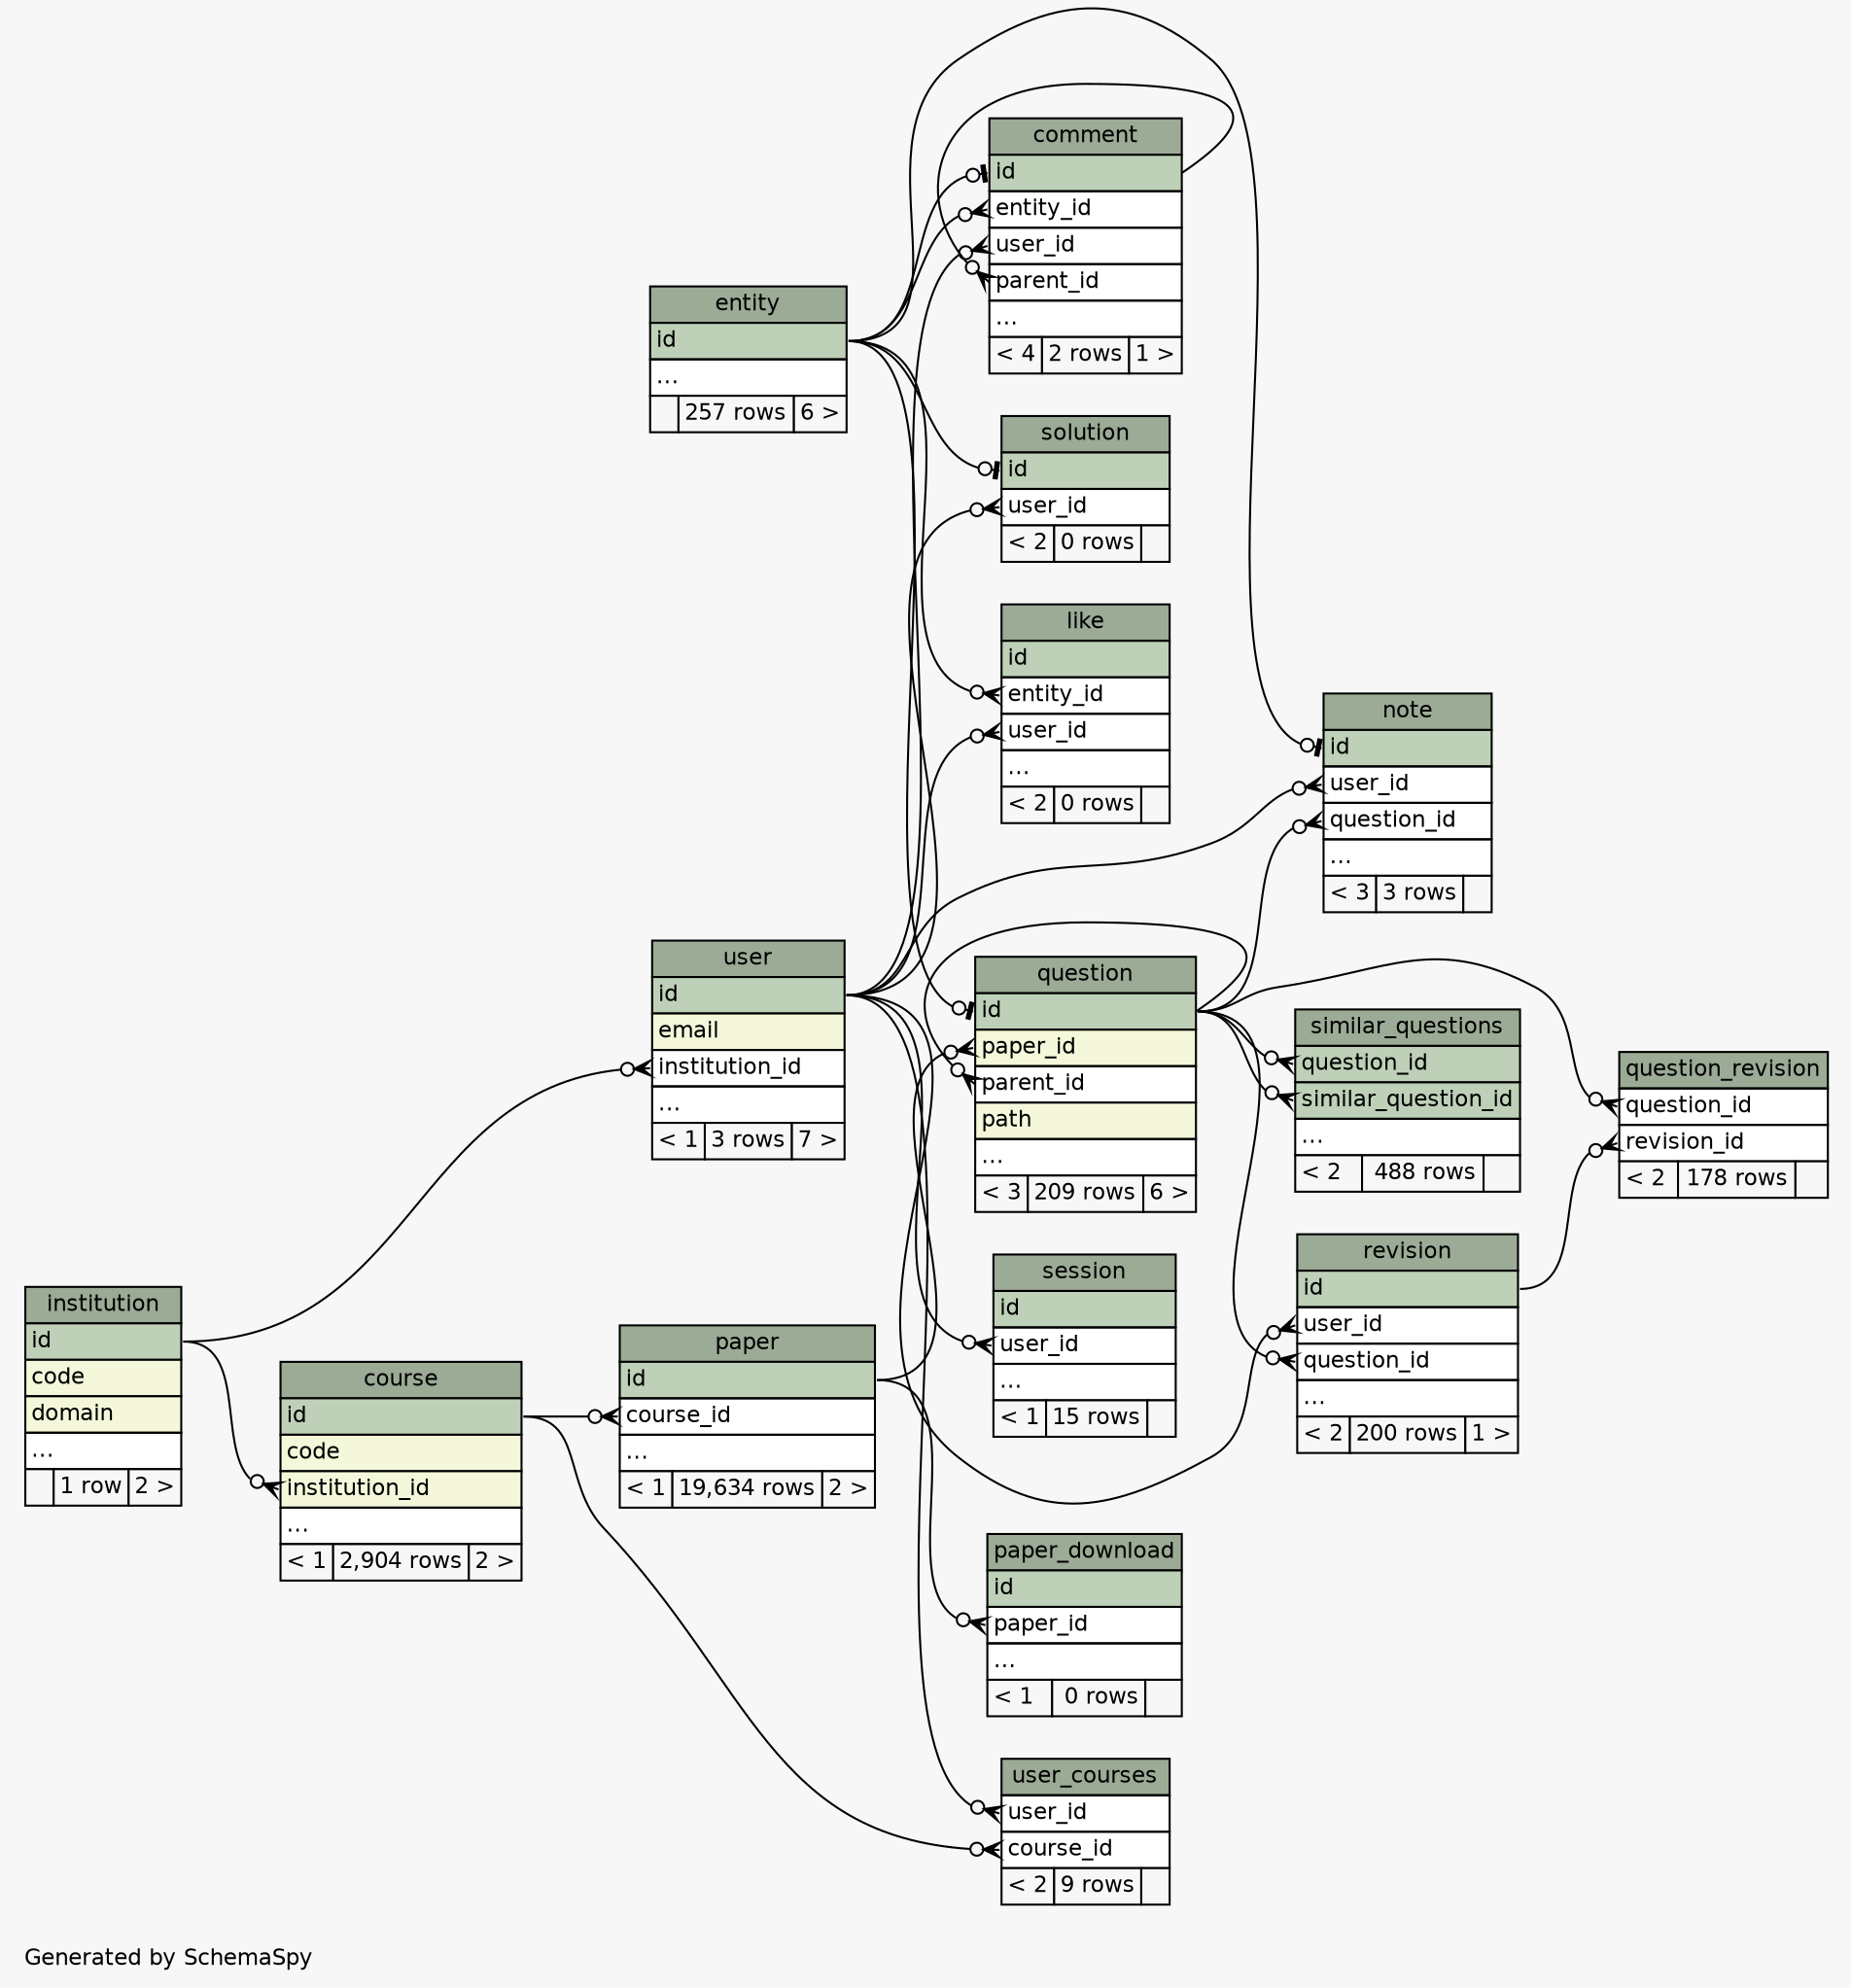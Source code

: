 // dot 2.38.0 on Mac OS X 10.11.3
// SchemaSpy rev 590
digraph "compactRelationshipsDiagram" {
  graph [
    rankdir="RL"
    bgcolor="#f7f7f7"
    label="\nGenerated by SchemaSpy"
    labeljust="l"
    nodesep="0.18"
    ranksep="0.46"
    fontname="Helvetica"
    fontsize="11"
  ];
  node [
    fontname="Helvetica"
    fontsize="11"
    shape="plaintext"
  ];
  edge [
    arrowsize="0.8"
  ];
  "comment" [
    label=<
    <TABLE BORDER="0" CELLBORDER="1" CELLSPACING="0" BGCOLOR="#ffffff">
      <TR><TD COLSPAN="3" BGCOLOR="#9bab96" ALIGN="CENTER">comment</TD></TR>
      <TR><TD PORT="id" COLSPAN="3" BGCOLOR="#bed1b8" ALIGN="LEFT">id</TD></TR>
      <TR><TD PORT="entity_id" COLSPAN="3" ALIGN="LEFT">entity_id</TD></TR>
      <TR><TD PORT="user_id" COLSPAN="3" ALIGN="LEFT">user_id</TD></TR>
      <TR><TD PORT="parent_id" COLSPAN="3" ALIGN="LEFT">parent_id</TD></TR>
      <TR><TD PORT="elipses" COLSPAN="3" ALIGN="LEFT">...</TD></TR>
      <TR><TD ALIGN="LEFT" BGCOLOR="#f7f7f7">&lt; 4</TD><TD ALIGN="RIGHT" BGCOLOR="#f7f7f7">2 rows</TD><TD ALIGN="RIGHT" BGCOLOR="#f7f7f7">1 &gt;</TD></TR>
    </TABLE>>
    URL="tables/comment.html"
    tooltip="comment"
  ];
  "course" [
    label=<
    <TABLE BORDER="0" CELLBORDER="1" CELLSPACING="0" BGCOLOR="#ffffff">
      <TR><TD COLSPAN="3" BGCOLOR="#9bab96" ALIGN="CENTER">course</TD></TR>
      <TR><TD PORT="id" COLSPAN="3" BGCOLOR="#bed1b8" ALIGN="LEFT">id</TD></TR>
      <TR><TD PORT="code" COLSPAN="3" BGCOLOR="#f4f7da" ALIGN="LEFT">code</TD></TR>
      <TR><TD PORT="institution_id" COLSPAN="3" BGCOLOR="#f4f7da" ALIGN="LEFT">institution_id</TD></TR>
      <TR><TD PORT="elipses" COLSPAN="3" ALIGN="LEFT">...</TD></TR>
      <TR><TD ALIGN="LEFT" BGCOLOR="#f7f7f7">&lt; 1</TD><TD ALIGN="RIGHT" BGCOLOR="#f7f7f7">2,904 rows</TD><TD ALIGN="RIGHT" BGCOLOR="#f7f7f7">2 &gt;</TD></TR>
    </TABLE>>
    URL="tables/course.html"
    tooltip="course"
  ];
  "entity" [
    label=<
    <TABLE BORDER="0" CELLBORDER="1" CELLSPACING="0" BGCOLOR="#ffffff">
      <TR><TD COLSPAN="3" BGCOLOR="#9bab96" ALIGN="CENTER">entity</TD></TR>
      <TR><TD PORT="id" COLSPAN="3" BGCOLOR="#bed1b8" ALIGN="LEFT">id</TD></TR>
      <TR><TD PORT="elipses" COLSPAN="3" ALIGN="LEFT">...</TD></TR>
      <TR><TD ALIGN="LEFT" BGCOLOR="#f7f7f7">  </TD><TD ALIGN="RIGHT" BGCOLOR="#f7f7f7">257 rows</TD><TD ALIGN="RIGHT" BGCOLOR="#f7f7f7">6 &gt;</TD></TR>
    </TABLE>>
    URL="tables/entity.html"
    tooltip="entity"
  ];
  "institution" [
    label=<
    <TABLE BORDER="0" CELLBORDER="1" CELLSPACING="0" BGCOLOR="#ffffff">
      <TR><TD COLSPAN="3" BGCOLOR="#9bab96" ALIGN="CENTER">institution</TD></TR>
      <TR><TD PORT="id" COLSPAN="3" BGCOLOR="#bed1b8" ALIGN="LEFT">id</TD></TR>
      <TR><TD PORT="code" COLSPAN="3" BGCOLOR="#f4f7da" ALIGN="LEFT">code</TD></TR>
      <TR><TD PORT="domain" COLSPAN="3" BGCOLOR="#f4f7da" ALIGN="LEFT">domain</TD></TR>
      <TR><TD PORT="elipses" COLSPAN="3" ALIGN="LEFT">...</TD></TR>
      <TR><TD ALIGN="LEFT" BGCOLOR="#f7f7f7">  </TD><TD ALIGN="RIGHT" BGCOLOR="#f7f7f7">1 row</TD><TD ALIGN="RIGHT" BGCOLOR="#f7f7f7">2 &gt;</TD></TR>
    </TABLE>>
    URL="tables/institution.html"
    tooltip="institution"
  ];
  "like" [
    label=<
    <TABLE BORDER="0" CELLBORDER="1" CELLSPACING="0" BGCOLOR="#ffffff">
      <TR><TD COLSPAN="3" BGCOLOR="#9bab96" ALIGN="CENTER">like</TD></TR>
      <TR><TD PORT="id" COLSPAN="3" BGCOLOR="#bed1b8" ALIGN="LEFT">id</TD></TR>
      <TR><TD PORT="entity_id" COLSPAN="3" ALIGN="LEFT">entity_id</TD></TR>
      <TR><TD PORT="user_id" COLSPAN="3" ALIGN="LEFT">user_id</TD></TR>
      <TR><TD PORT="elipses" COLSPAN="3" ALIGN="LEFT">...</TD></TR>
      <TR><TD ALIGN="LEFT" BGCOLOR="#f7f7f7">&lt; 2</TD><TD ALIGN="RIGHT" BGCOLOR="#f7f7f7">0 rows</TD><TD ALIGN="RIGHT" BGCOLOR="#f7f7f7">  </TD></TR>
    </TABLE>>
    URL="tables/like.html"
    tooltip="like"
  ];
  "note" [
    label=<
    <TABLE BORDER="0" CELLBORDER="1" CELLSPACING="0" BGCOLOR="#ffffff">
      <TR><TD COLSPAN="3" BGCOLOR="#9bab96" ALIGN="CENTER">note</TD></TR>
      <TR><TD PORT="id" COLSPAN="3" BGCOLOR="#bed1b8" ALIGN="LEFT">id</TD></TR>
      <TR><TD PORT="user_id" COLSPAN="3" ALIGN="LEFT">user_id</TD></TR>
      <TR><TD PORT="question_id" COLSPAN="3" ALIGN="LEFT">question_id</TD></TR>
      <TR><TD PORT="elipses" COLSPAN="3" ALIGN="LEFT">...</TD></TR>
      <TR><TD ALIGN="LEFT" BGCOLOR="#f7f7f7">&lt; 3</TD><TD ALIGN="RIGHT" BGCOLOR="#f7f7f7">3 rows</TD><TD ALIGN="RIGHT" BGCOLOR="#f7f7f7">  </TD></TR>
    </TABLE>>
    URL="tables/note.html"
    tooltip="note"
  ];
  "paper" [
    label=<
    <TABLE BORDER="0" CELLBORDER="1" CELLSPACING="0" BGCOLOR="#ffffff">
      <TR><TD COLSPAN="3" BGCOLOR="#9bab96" ALIGN="CENTER">paper</TD></TR>
      <TR><TD PORT="id" COLSPAN="3" BGCOLOR="#bed1b8" ALIGN="LEFT">id</TD></TR>
      <TR><TD PORT="course_id" COLSPAN="3" ALIGN="LEFT">course_id</TD></TR>
      <TR><TD PORT="elipses" COLSPAN="3" ALIGN="LEFT">...</TD></TR>
      <TR><TD ALIGN="LEFT" BGCOLOR="#f7f7f7">&lt; 1</TD><TD ALIGN="RIGHT" BGCOLOR="#f7f7f7">19,634 rows</TD><TD ALIGN="RIGHT" BGCOLOR="#f7f7f7">2 &gt;</TD></TR>
    </TABLE>>
    URL="tables/paper.html"
    tooltip="paper"
  ];
  "paper_download" [
    label=<
    <TABLE BORDER="0" CELLBORDER="1" CELLSPACING="0" BGCOLOR="#ffffff">
      <TR><TD COLSPAN="3" BGCOLOR="#9bab96" ALIGN="CENTER">paper_download</TD></TR>
      <TR><TD PORT="id" COLSPAN="3" BGCOLOR="#bed1b8" ALIGN="LEFT">id</TD></TR>
      <TR><TD PORT="paper_id" COLSPAN="3" ALIGN="LEFT">paper_id</TD></TR>
      <TR><TD PORT="elipses" COLSPAN="3" ALIGN="LEFT">...</TD></TR>
      <TR><TD ALIGN="LEFT" BGCOLOR="#f7f7f7">&lt; 1</TD><TD ALIGN="RIGHT" BGCOLOR="#f7f7f7">0 rows</TD><TD ALIGN="RIGHT" BGCOLOR="#f7f7f7">  </TD></TR>
    </TABLE>>
    URL="tables/paper_download.html"
    tooltip="paper_download"
  ];
  "question" [
    label=<
    <TABLE BORDER="0" CELLBORDER="1" CELLSPACING="0" BGCOLOR="#ffffff">
      <TR><TD COLSPAN="3" BGCOLOR="#9bab96" ALIGN="CENTER">question</TD></TR>
      <TR><TD PORT="id" COLSPAN="3" BGCOLOR="#bed1b8" ALIGN="LEFT">id</TD></TR>
      <TR><TD PORT="paper_id" COLSPAN="3" BGCOLOR="#f4f7da" ALIGN="LEFT">paper_id</TD></TR>
      <TR><TD PORT="parent_id" COLSPAN="3" ALIGN="LEFT">parent_id</TD></TR>
      <TR><TD PORT="path" COLSPAN="3" BGCOLOR="#f4f7da" ALIGN="LEFT">path</TD></TR>
      <TR><TD PORT="elipses" COLSPAN="3" ALIGN="LEFT">...</TD></TR>
      <TR><TD ALIGN="LEFT" BGCOLOR="#f7f7f7">&lt; 3</TD><TD ALIGN="RIGHT" BGCOLOR="#f7f7f7">209 rows</TD><TD ALIGN="RIGHT" BGCOLOR="#f7f7f7">6 &gt;</TD></TR>
    </TABLE>>
    URL="tables/question.html"
    tooltip="question"
  ];
  "question_revision" [
    label=<
    <TABLE BORDER="0" CELLBORDER="1" CELLSPACING="0" BGCOLOR="#ffffff">
      <TR><TD COLSPAN="3" BGCOLOR="#9bab96" ALIGN="CENTER">question_revision</TD></TR>
      <TR><TD PORT="question_id" COLSPAN="3" ALIGN="LEFT">question_id</TD></TR>
      <TR><TD PORT="revision_id" COLSPAN="3" ALIGN="LEFT">revision_id</TD></TR>
      <TR><TD ALIGN="LEFT" BGCOLOR="#f7f7f7">&lt; 2</TD><TD ALIGN="RIGHT" BGCOLOR="#f7f7f7">178 rows</TD><TD ALIGN="RIGHT" BGCOLOR="#f7f7f7">  </TD></TR>
    </TABLE>>
    URL="tables/question_revision.html"
    tooltip="question_revision"
  ];
  "revision" [
    label=<
    <TABLE BORDER="0" CELLBORDER="1" CELLSPACING="0" BGCOLOR="#ffffff">
      <TR><TD COLSPAN="3" BGCOLOR="#9bab96" ALIGN="CENTER">revision</TD></TR>
      <TR><TD PORT="id" COLSPAN="3" BGCOLOR="#bed1b8" ALIGN="LEFT">id</TD></TR>
      <TR><TD PORT="user_id" COLSPAN="3" ALIGN="LEFT">user_id</TD></TR>
      <TR><TD PORT="question_id" COLSPAN="3" ALIGN="LEFT">question_id</TD></TR>
      <TR><TD PORT="elipses" COLSPAN="3" ALIGN="LEFT">...</TD></TR>
      <TR><TD ALIGN="LEFT" BGCOLOR="#f7f7f7">&lt; 2</TD><TD ALIGN="RIGHT" BGCOLOR="#f7f7f7">200 rows</TD><TD ALIGN="RIGHT" BGCOLOR="#f7f7f7">1 &gt;</TD></TR>
    </TABLE>>
    URL="tables/revision.html"
    tooltip="revision"
  ];
  "session" [
    label=<
    <TABLE BORDER="0" CELLBORDER="1" CELLSPACING="0" BGCOLOR="#ffffff">
      <TR><TD COLSPAN="3" BGCOLOR="#9bab96" ALIGN="CENTER">session</TD></TR>
      <TR><TD PORT="id" COLSPAN="3" BGCOLOR="#bed1b8" ALIGN="LEFT">id</TD></TR>
      <TR><TD PORT="user_id" COLSPAN="3" ALIGN="LEFT">user_id</TD></TR>
      <TR><TD PORT="elipses" COLSPAN="3" ALIGN="LEFT">...</TD></TR>
      <TR><TD ALIGN="LEFT" BGCOLOR="#f7f7f7">&lt; 1</TD><TD ALIGN="RIGHT" BGCOLOR="#f7f7f7">15 rows</TD><TD ALIGN="RIGHT" BGCOLOR="#f7f7f7">  </TD></TR>
    </TABLE>>
    URL="tables/session.html"
    tooltip="session"
  ];
  "similar_questions" [
    label=<
    <TABLE BORDER="0" CELLBORDER="1" CELLSPACING="0" BGCOLOR="#ffffff">
      <TR><TD COLSPAN="3" BGCOLOR="#9bab96" ALIGN="CENTER">similar_questions</TD></TR>
      <TR><TD PORT="question_id" COLSPAN="3" BGCOLOR="#bed1b8" ALIGN="LEFT">question_id</TD></TR>
      <TR><TD PORT="similar_question_id" COLSPAN="3" BGCOLOR="#bed1b8" ALIGN="LEFT">similar_question_id</TD></TR>
      <TR><TD PORT="elipses" COLSPAN="3" ALIGN="LEFT">...</TD></TR>
      <TR><TD ALIGN="LEFT" BGCOLOR="#f7f7f7">&lt; 2</TD><TD ALIGN="RIGHT" BGCOLOR="#f7f7f7">488 rows</TD><TD ALIGN="RIGHT" BGCOLOR="#f7f7f7">  </TD></TR>
    </TABLE>>
    URL="tables/similar_questions.html"
    tooltip="similar_questions"
  ];
  "solution" [
    label=<
    <TABLE BORDER="0" CELLBORDER="1" CELLSPACING="0" BGCOLOR="#ffffff">
      <TR><TD COLSPAN="3" BGCOLOR="#9bab96" ALIGN="CENTER">solution</TD></TR>
      <TR><TD PORT="id" COLSPAN="3" BGCOLOR="#bed1b8" ALIGN="LEFT">id</TD></TR>
      <TR><TD PORT="user_id" COLSPAN="3" ALIGN="LEFT">user_id</TD></TR>
      <TR><TD ALIGN="LEFT" BGCOLOR="#f7f7f7">&lt; 2</TD><TD ALIGN="RIGHT" BGCOLOR="#f7f7f7">0 rows</TD><TD ALIGN="RIGHT" BGCOLOR="#f7f7f7">  </TD></TR>
    </TABLE>>
    URL="tables/solution.html"
    tooltip="solution"
  ];
  "user" [
    label=<
    <TABLE BORDER="0" CELLBORDER="1" CELLSPACING="0" BGCOLOR="#ffffff">
      <TR><TD COLSPAN="3" BGCOLOR="#9bab96" ALIGN="CENTER">user</TD></TR>
      <TR><TD PORT="id" COLSPAN="3" BGCOLOR="#bed1b8" ALIGN="LEFT">id</TD></TR>
      <TR><TD PORT="email" COLSPAN="3" BGCOLOR="#f4f7da" ALIGN="LEFT">email</TD></TR>
      <TR><TD PORT="institution_id" COLSPAN="3" ALIGN="LEFT">institution_id</TD></TR>
      <TR><TD PORT="elipses" COLSPAN="3" ALIGN="LEFT">...</TD></TR>
      <TR><TD ALIGN="LEFT" BGCOLOR="#f7f7f7">&lt; 1</TD><TD ALIGN="RIGHT" BGCOLOR="#f7f7f7">3 rows</TD><TD ALIGN="RIGHT" BGCOLOR="#f7f7f7">7 &gt;</TD></TR>
    </TABLE>>
    URL="tables/user.html"
    tooltip="user"
  ];
  "user_courses" [
    label=<
    <TABLE BORDER="0" CELLBORDER="1" CELLSPACING="0" BGCOLOR="#ffffff">
      <TR><TD COLSPAN="3" BGCOLOR="#9bab96" ALIGN="CENTER">user_courses</TD></TR>
      <TR><TD PORT="user_id" COLSPAN="3" ALIGN="LEFT">user_id</TD></TR>
      <TR><TD PORT="course_id" COLSPAN="3" ALIGN="LEFT">course_id</TD></TR>
      <TR><TD ALIGN="LEFT" BGCOLOR="#f7f7f7">&lt; 2</TD><TD ALIGN="RIGHT" BGCOLOR="#f7f7f7">9 rows</TD><TD ALIGN="RIGHT" BGCOLOR="#f7f7f7">  </TD></TR>
    </TABLE>>
    URL="tables/user_courses.html"
    tooltip="user_courses"
  ];
  "comment":"entity_id":w -> "entity":"id":e [arrowhead=none dir=back arrowtail=crowodot];
  "comment":"id":w -> "entity":"id":e [arrowhead=none dir=back arrowtail=teeodot];
  "comment":"parent_id":w -> "comment":"id":e [arrowhead=none dir=back arrowtail=crowodot];
  "comment":"user_id":w -> "user":"id":e [arrowhead=none dir=back arrowtail=crowodot];
  "course":"institution_id":w -> "institution":"id":e [arrowhead=none dir=back arrowtail=crowodot];
  "like":"entity_id":w -> "entity":"id":e [arrowhead=none dir=back arrowtail=crowodot];
  "like":"user_id":w -> "user":"id":e [arrowhead=none dir=back arrowtail=crowodot];
  "note":"id":w -> "entity":"id":e [arrowhead=none dir=back arrowtail=teeodot];
  "note":"question_id":w -> "question":"id":e [arrowhead=none dir=back arrowtail=crowodot];
  "note":"user_id":w -> "user":"id":e [arrowhead=none dir=back arrowtail=crowodot];
  "paper":"course_id":w -> "course":"id":e [arrowhead=none dir=back arrowtail=crowodot];
  "paper_download":"paper_id":w -> "paper":"id":e [arrowhead=none dir=back arrowtail=crowodot];
  "question":"id":w -> "entity":"id":e [arrowhead=none dir=back arrowtail=teeodot];
  "question":"paper_id":w -> "paper":"id":e [arrowhead=none dir=back arrowtail=crowodot];
  "question":"parent_id":w -> "question":"id":e [arrowhead=none dir=back arrowtail=crowodot];
  "question_revision":"question_id":w -> "question":"id":e [arrowhead=none dir=back arrowtail=crowodot];
  "question_revision":"revision_id":w -> "revision":"id":e [arrowhead=none dir=back arrowtail=crowodot];
  "revision":"question_id":w -> "question":"id":e [arrowhead=none dir=back arrowtail=crowodot];
  "revision":"user_id":w -> "user":"id":e [arrowhead=none dir=back arrowtail=crowodot];
  "session":"user_id":w -> "user":"id":e [arrowhead=none dir=back arrowtail=crowodot];
  "similar_questions":"question_id":w -> "question":"id":e [arrowhead=none dir=back arrowtail=crowodot];
  "similar_questions":"similar_question_id":w -> "question":"id":e [arrowhead=none dir=back arrowtail=crowodot];
  "solution":"id":w -> "entity":"id":e [arrowhead=none dir=back arrowtail=teeodot];
  "solution":"user_id":w -> "user":"id":e [arrowhead=none dir=back arrowtail=crowodot];
  "user":"institution_id":w -> "institution":"id":e [arrowhead=none dir=back arrowtail=crowodot];
  "user_courses":"course_id":w -> "course":"id":e [arrowhead=none dir=back arrowtail=crowodot];
  "user_courses":"user_id":w -> "user":"id":e [arrowhead=none dir=back arrowtail=crowodot];
}
